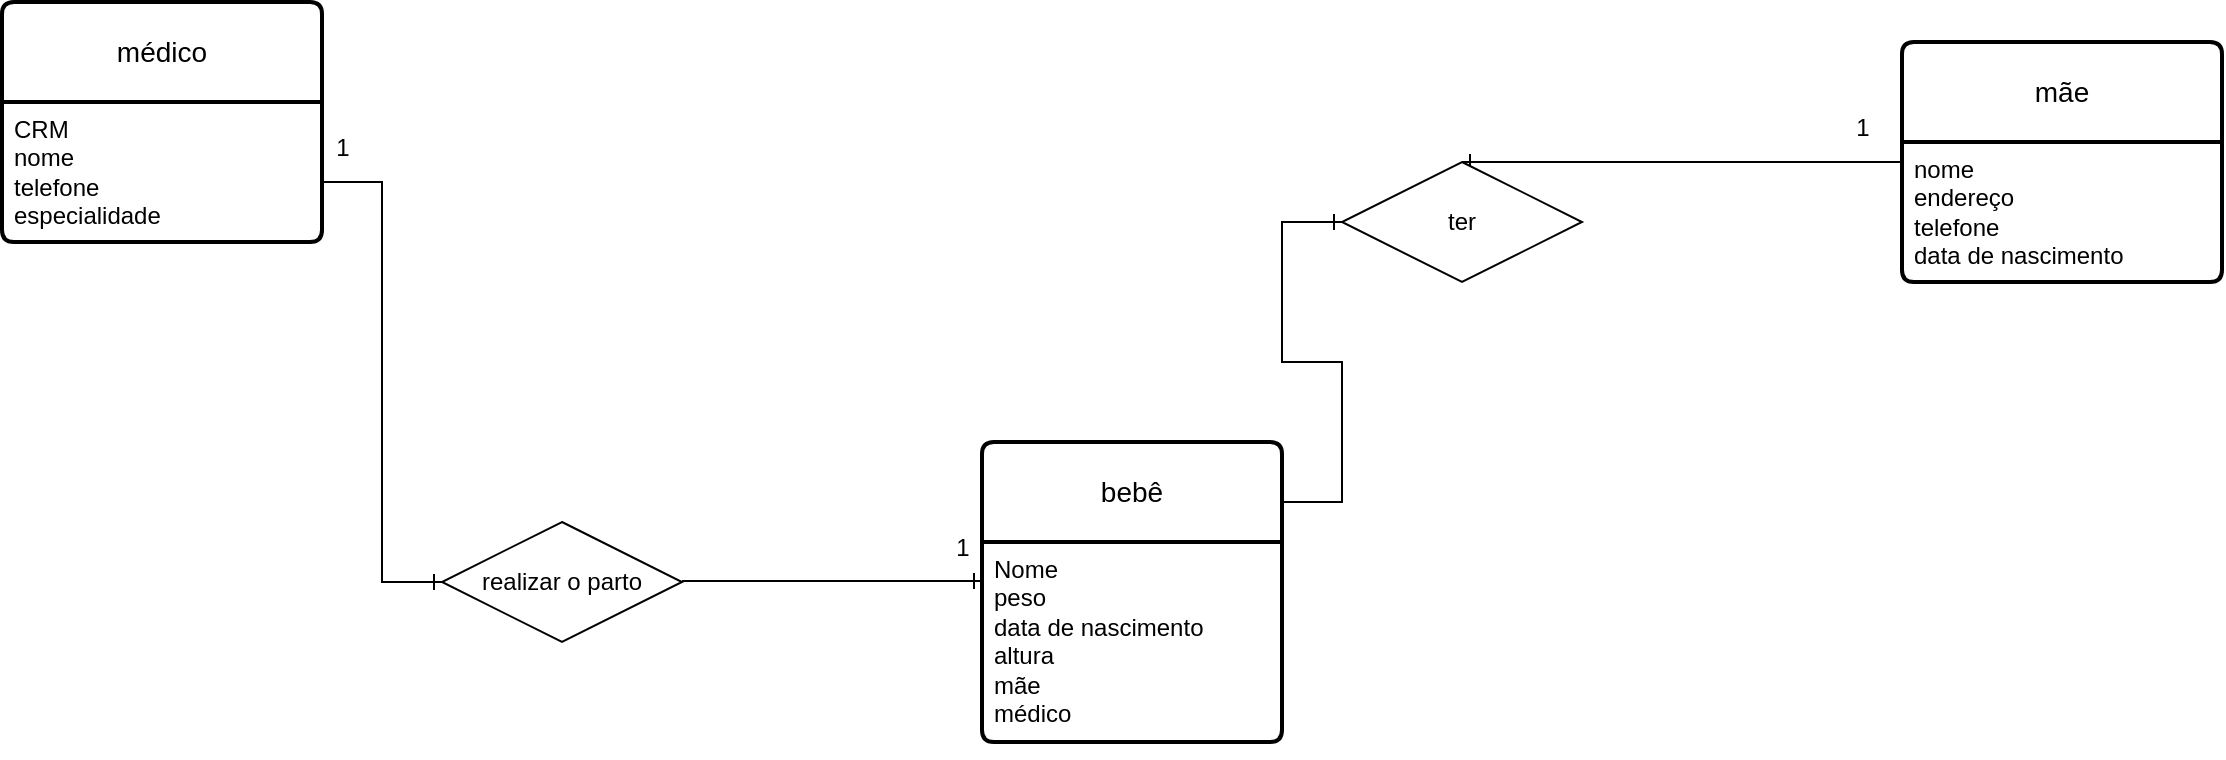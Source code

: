 <mxfile version="22.0.0" type="github">
  <diagram name="Página-1" id="GX35o2Giz46ow_KEGeGn">
    <mxGraphModel dx="1434" dy="718" grid="1" gridSize="10" guides="1" tooltips="1" connect="1" arrows="1" fold="1" page="1" pageScale="1" pageWidth="827" pageHeight="1169" math="0" shadow="0">
      <root>
        <mxCell id="0" />
        <mxCell id="1" parent="0" />
        <mxCell id="yYLAeSSYPrPoMOqdj-fb-16" value="" style="edgeStyle=entityRelationEdgeStyle;fontSize=12;html=1;endArrow=ERone;endFill=1;rounded=0;fontStyle=0;entryX=0.5;entryY=0;entryDx=0;entryDy=0;" parent="1" target="yYLAeSSYPrPoMOqdj-fb-15" edge="1">
          <mxGeometry width="100" height="100" relative="1" as="geometry">
            <mxPoint x="970" y="180" as="sourcePoint" />
            <mxPoint x="570" y="110" as="targetPoint" />
            <Array as="points">
              <mxPoint x="580" y="150" />
            </Array>
          </mxGeometry>
        </mxCell>
        <mxCell id="yYLAeSSYPrPoMOqdj-fb-4" value="médico" style="swimlane;childLayout=stackLayout;horizontal=1;startSize=50;horizontalStack=0;rounded=1;fontSize=14;fontStyle=0;strokeWidth=2;resizeParent=0;resizeLast=1;shadow=0;dashed=0;align=center;arcSize=4;whiteSpace=wrap;html=1;" parent="1" vertex="1">
          <mxGeometry x="50" y="100" width="160" height="120" as="geometry" />
        </mxCell>
        <mxCell id="yYLAeSSYPrPoMOqdj-fb-5" value="&lt;div&gt;CRM&lt;/div&gt;&lt;div&gt;nome&lt;/div&gt;&lt;div&gt;telefone&lt;/div&gt;&lt;div&gt;especialidade&lt;br&gt;&lt;/div&gt;" style="align=left;strokeColor=none;fillColor=none;spacingLeft=4;fontSize=12;verticalAlign=top;resizable=0;rotatable=0;part=1;html=1;" parent="yYLAeSSYPrPoMOqdj-fb-4" vertex="1">
          <mxGeometry y="50" width="160" height="70" as="geometry" />
        </mxCell>
        <mxCell id="yYLAeSSYPrPoMOqdj-fb-6" value="mãe" style="swimlane;childLayout=stackLayout;horizontal=1;startSize=50;horizontalStack=0;rounded=1;fontSize=14;fontStyle=0;strokeWidth=2;resizeParent=0;resizeLast=1;shadow=0;dashed=0;align=center;arcSize=4;whiteSpace=wrap;html=1;" parent="1" vertex="1">
          <mxGeometry x="1000" y="120" width="160" height="120" as="geometry" />
        </mxCell>
        <mxCell id="yYLAeSSYPrPoMOqdj-fb-7" value="&lt;div&gt;nome &lt;br&gt;&lt;/div&gt;&lt;div&gt;endereço&lt;/div&gt;&lt;div&gt;telefone &lt;br&gt;&lt;/div&gt;&lt;div&gt;data de nascimento&lt;br&gt;&lt;/div&gt;" style="align=left;strokeColor=none;fillColor=none;spacingLeft=4;fontSize=12;verticalAlign=top;resizable=0;rotatable=0;part=1;html=1;" parent="yYLAeSSYPrPoMOqdj-fb-6" vertex="1">
          <mxGeometry y="50" width="160" height="70" as="geometry" />
        </mxCell>
        <mxCell id="yYLAeSSYPrPoMOqdj-fb-8" value="bebê" style="swimlane;childLayout=stackLayout;horizontal=1;startSize=50;horizontalStack=0;rounded=1;fontSize=14;fontStyle=0;strokeWidth=2;resizeParent=0;resizeLast=1;shadow=0;dashed=0;align=center;arcSize=4;whiteSpace=wrap;html=1;" parent="1" vertex="1">
          <mxGeometry x="540" y="320" width="150" height="150" as="geometry" />
        </mxCell>
        <mxCell id="yYLAeSSYPrPoMOqdj-fb-9" value="&lt;div&gt;Nome&lt;/div&gt;&lt;div&gt;peso&lt;/div&gt;&lt;div&gt;data de nascimento&lt;/div&gt;&lt;div&gt;altura&lt;/div&gt;&lt;div&gt;mãe&lt;/div&gt;&lt;div&gt;médico&lt;br&gt;&lt;/div&gt;&lt;div&gt;&lt;br&gt;&lt;/div&gt;" style="align=left;strokeColor=none;fillColor=none;spacingLeft=4;fontSize=12;verticalAlign=top;resizable=0;rotatable=0;part=1;html=1;" parent="yYLAeSSYPrPoMOqdj-fb-8" vertex="1">
          <mxGeometry y="50" width="150" height="100" as="geometry" />
        </mxCell>
        <mxCell id="yYLAeSSYPrPoMOqdj-fb-11" value="" style="edgeStyle=entityRelationEdgeStyle;fontSize=12;html=1;endArrow=ERone;endFill=1;rounded=0;" parent="1" edge="1">
          <mxGeometry width="100" height="100" relative="1" as="geometry">
            <mxPoint x="210" y="190" as="sourcePoint" />
            <mxPoint x="270" y="390" as="targetPoint" />
          </mxGeometry>
        </mxCell>
        <mxCell id="yYLAeSSYPrPoMOqdj-fb-12" value="realizar o parto" style="shape=rhombus;perimeter=rhombusPerimeter;whiteSpace=wrap;html=1;align=center;" parent="1" vertex="1">
          <mxGeometry x="270" y="360" width="120" height="60" as="geometry" />
        </mxCell>
        <mxCell id="yYLAeSSYPrPoMOqdj-fb-13" value="" style="edgeStyle=entityRelationEdgeStyle;fontSize=12;html=1;endArrow=ERone;endFill=1;rounded=0;" parent="1" edge="1">
          <mxGeometry width="100" height="100" relative="1" as="geometry">
            <mxPoint x="390" y="389.5" as="sourcePoint" />
            <mxPoint x="540" y="389.5" as="targetPoint" />
            <Array as="points">
              <mxPoint x="480" y="389.5" />
            </Array>
          </mxGeometry>
        </mxCell>
        <mxCell id="yYLAeSSYPrPoMOqdj-fb-14" value="" style="edgeStyle=entityRelationEdgeStyle;fontSize=12;html=1;endArrow=ERone;endFill=1;rounded=0;" parent="1" edge="1">
          <mxGeometry width="100" height="100" relative="1" as="geometry">
            <mxPoint x="690" y="350" as="sourcePoint" />
            <mxPoint x="720" y="210" as="targetPoint" />
          </mxGeometry>
        </mxCell>
        <mxCell id="yYLAeSSYPrPoMOqdj-fb-15" value="&lt;div&gt;ter&lt;/div&gt;" style="shape=rhombus;perimeter=rhombusPerimeter;whiteSpace=wrap;html=1;align=center;" parent="1" vertex="1">
          <mxGeometry x="720" y="180" width="120" height="60" as="geometry" />
        </mxCell>
        <mxCell id="ZA-7_C7s12lq6VsiGKa1-1" value="1" style="text;html=1;align=center;verticalAlign=middle;resizable=0;points=[];autosize=1;strokeColor=none;fillColor=none;" vertex="1" parent="1">
          <mxGeometry x="205" y="158" width="30" height="30" as="geometry" />
        </mxCell>
        <mxCell id="ZA-7_C7s12lq6VsiGKa1-2" value="1" style="text;html=1;align=center;verticalAlign=middle;resizable=0;points=[];autosize=1;strokeColor=none;fillColor=none;" vertex="1" parent="1">
          <mxGeometry x="515" y="358" width="30" height="30" as="geometry" />
        </mxCell>
        <mxCell id="ZA-7_C7s12lq6VsiGKa1-3" value="1" style="text;html=1;align=center;verticalAlign=middle;resizable=0;points=[];autosize=1;strokeColor=none;fillColor=none;" vertex="1" parent="1">
          <mxGeometry x="965" y="148" width="30" height="30" as="geometry" />
        </mxCell>
      </root>
    </mxGraphModel>
  </diagram>
</mxfile>
